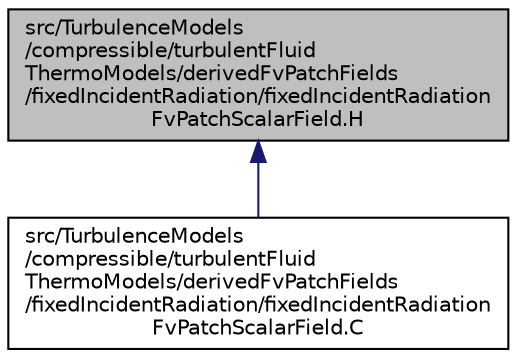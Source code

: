digraph "src/TurbulenceModels/compressible/turbulentFluidThermoModels/derivedFvPatchFields/fixedIncidentRadiation/fixedIncidentRadiationFvPatchScalarField.H"
{
  bgcolor="transparent";
  edge [fontname="Helvetica",fontsize="10",labelfontname="Helvetica",labelfontsize="10"];
  node [fontname="Helvetica",fontsize="10",shape=record];
  Node1 [label="src/TurbulenceModels\l/compressible/turbulentFluid\lThermoModels/derivedFvPatchFields\l/fixedIncidentRadiation/fixedIncidentRadiation\lFvPatchScalarField.H",height=0.2,width=0.4,color="black", fillcolor="grey75", style="filled" fontcolor="black"];
  Node1 -> Node2 [dir="back",color="midnightblue",fontsize="10",style="solid",fontname="Helvetica"];
  Node2 [label="src/TurbulenceModels\l/compressible/turbulentFluid\lThermoModels/derivedFvPatchFields\l/fixedIncidentRadiation/fixedIncidentRadiation\lFvPatchScalarField.C",height=0.2,width=0.4,color="black",URL="$fixedIncidentRadiationFvPatchScalarField_8C.html"];
}
